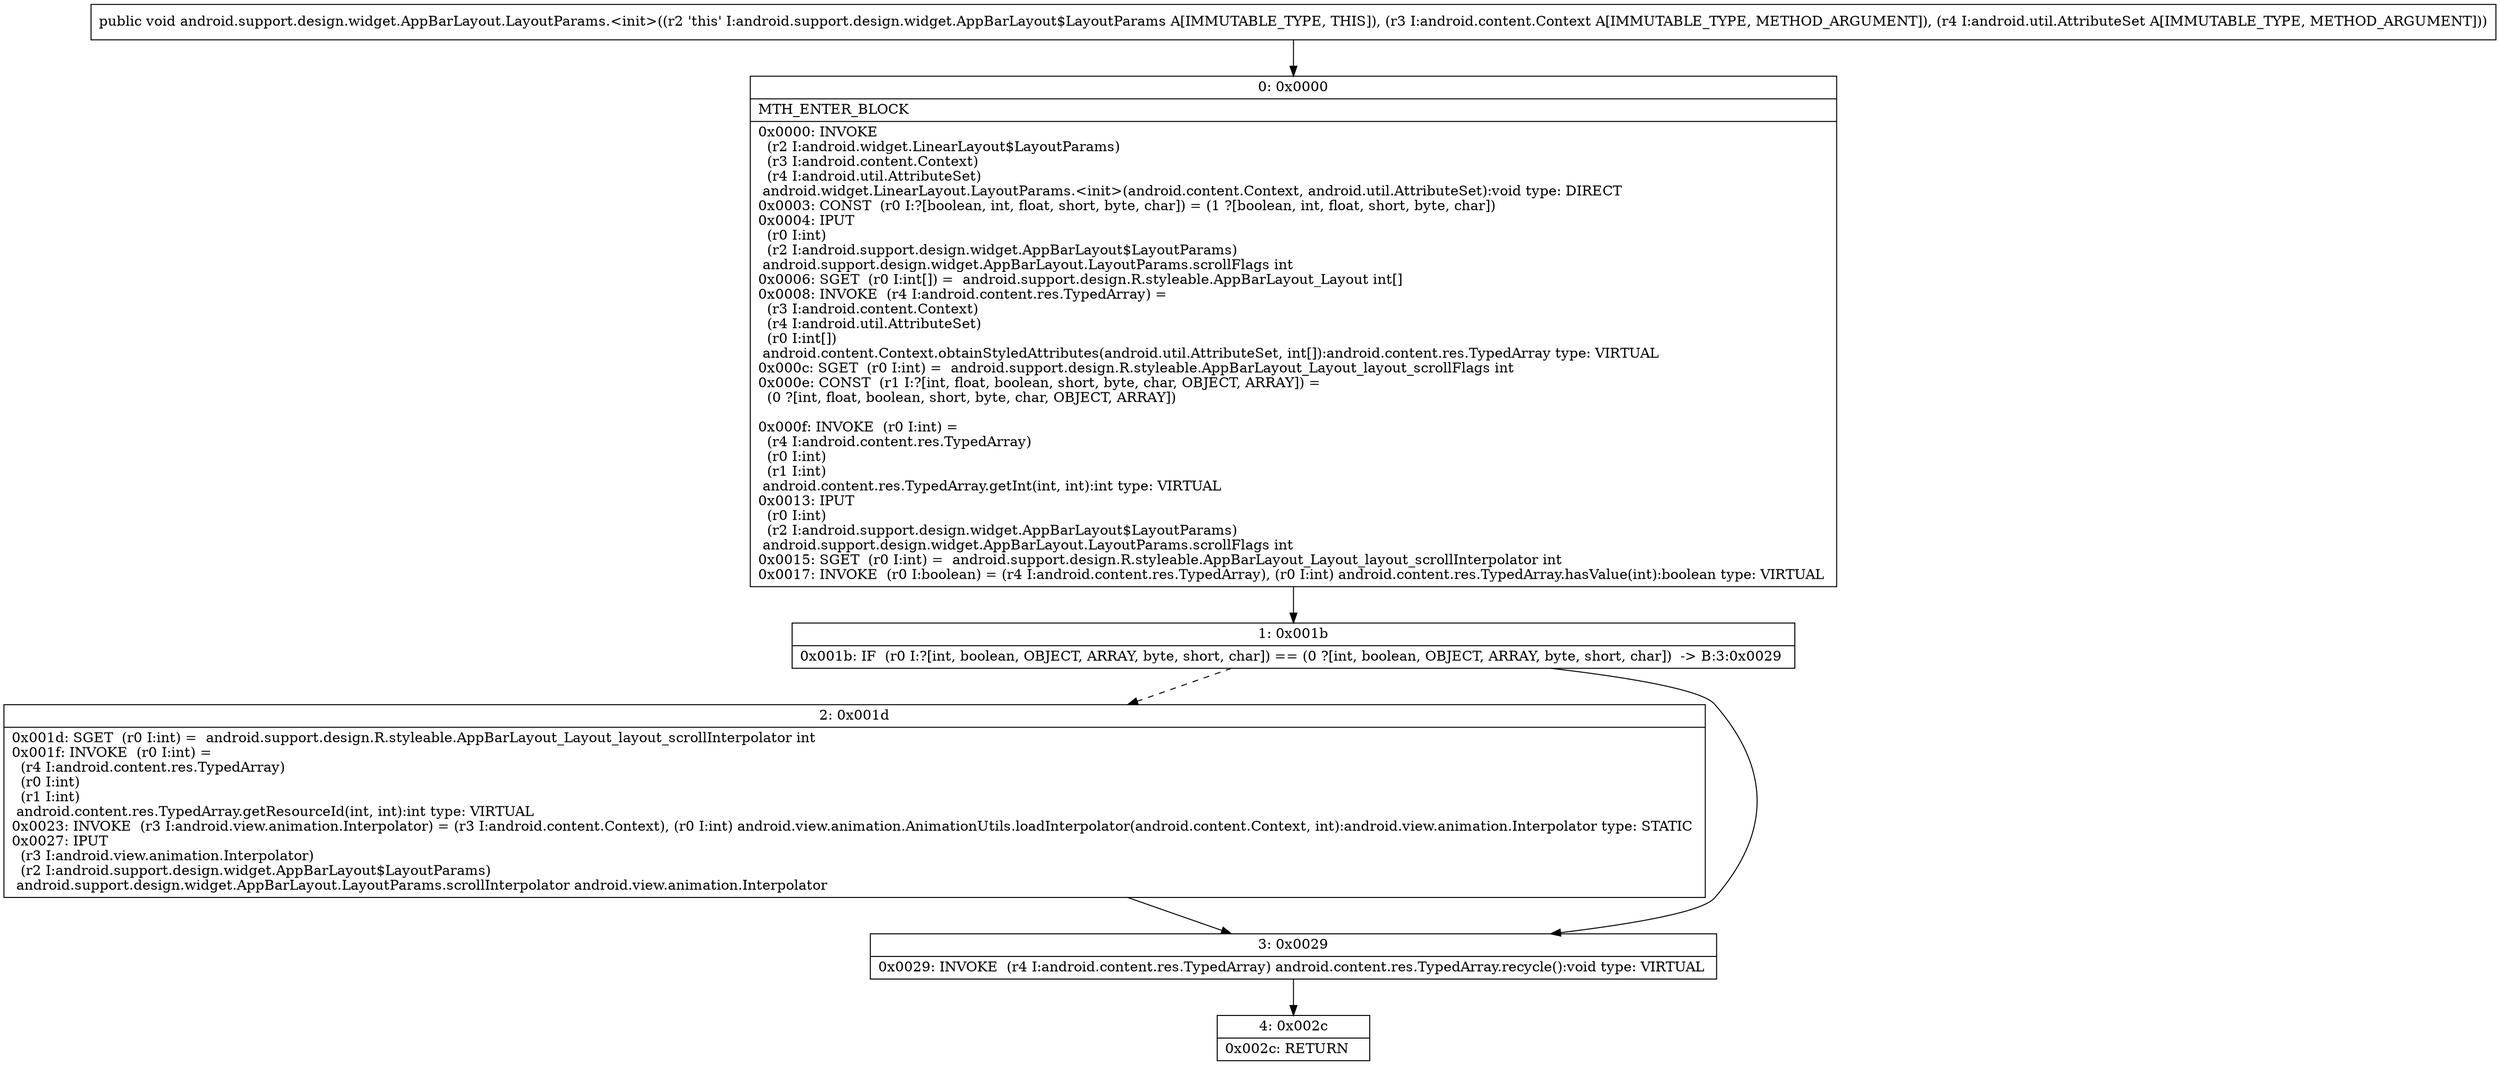 digraph "CFG forandroid.support.design.widget.AppBarLayout.LayoutParams.\<init\>(Landroid\/content\/Context;Landroid\/util\/AttributeSet;)V" {
Node_0 [shape=record,label="{0\:\ 0x0000|MTH_ENTER_BLOCK\l|0x0000: INVOKE  \l  (r2 I:android.widget.LinearLayout$LayoutParams)\l  (r3 I:android.content.Context)\l  (r4 I:android.util.AttributeSet)\l android.widget.LinearLayout.LayoutParams.\<init\>(android.content.Context, android.util.AttributeSet):void type: DIRECT \l0x0003: CONST  (r0 I:?[boolean, int, float, short, byte, char]) = (1 ?[boolean, int, float, short, byte, char]) \l0x0004: IPUT  \l  (r0 I:int)\l  (r2 I:android.support.design.widget.AppBarLayout$LayoutParams)\l android.support.design.widget.AppBarLayout.LayoutParams.scrollFlags int \l0x0006: SGET  (r0 I:int[]) =  android.support.design.R.styleable.AppBarLayout_Layout int[] \l0x0008: INVOKE  (r4 I:android.content.res.TypedArray) = \l  (r3 I:android.content.Context)\l  (r4 I:android.util.AttributeSet)\l  (r0 I:int[])\l android.content.Context.obtainStyledAttributes(android.util.AttributeSet, int[]):android.content.res.TypedArray type: VIRTUAL \l0x000c: SGET  (r0 I:int) =  android.support.design.R.styleable.AppBarLayout_Layout_layout_scrollFlags int \l0x000e: CONST  (r1 I:?[int, float, boolean, short, byte, char, OBJECT, ARRAY]) = \l  (0 ?[int, float, boolean, short, byte, char, OBJECT, ARRAY])\l \l0x000f: INVOKE  (r0 I:int) = \l  (r4 I:android.content.res.TypedArray)\l  (r0 I:int)\l  (r1 I:int)\l android.content.res.TypedArray.getInt(int, int):int type: VIRTUAL \l0x0013: IPUT  \l  (r0 I:int)\l  (r2 I:android.support.design.widget.AppBarLayout$LayoutParams)\l android.support.design.widget.AppBarLayout.LayoutParams.scrollFlags int \l0x0015: SGET  (r0 I:int) =  android.support.design.R.styleable.AppBarLayout_Layout_layout_scrollInterpolator int \l0x0017: INVOKE  (r0 I:boolean) = (r4 I:android.content.res.TypedArray), (r0 I:int) android.content.res.TypedArray.hasValue(int):boolean type: VIRTUAL \l}"];
Node_1 [shape=record,label="{1\:\ 0x001b|0x001b: IF  (r0 I:?[int, boolean, OBJECT, ARRAY, byte, short, char]) == (0 ?[int, boolean, OBJECT, ARRAY, byte, short, char])  \-\> B:3:0x0029 \l}"];
Node_2 [shape=record,label="{2\:\ 0x001d|0x001d: SGET  (r0 I:int) =  android.support.design.R.styleable.AppBarLayout_Layout_layout_scrollInterpolator int \l0x001f: INVOKE  (r0 I:int) = \l  (r4 I:android.content.res.TypedArray)\l  (r0 I:int)\l  (r1 I:int)\l android.content.res.TypedArray.getResourceId(int, int):int type: VIRTUAL \l0x0023: INVOKE  (r3 I:android.view.animation.Interpolator) = (r3 I:android.content.Context), (r0 I:int) android.view.animation.AnimationUtils.loadInterpolator(android.content.Context, int):android.view.animation.Interpolator type: STATIC \l0x0027: IPUT  \l  (r3 I:android.view.animation.Interpolator)\l  (r2 I:android.support.design.widget.AppBarLayout$LayoutParams)\l android.support.design.widget.AppBarLayout.LayoutParams.scrollInterpolator android.view.animation.Interpolator \l}"];
Node_3 [shape=record,label="{3\:\ 0x0029|0x0029: INVOKE  (r4 I:android.content.res.TypedArray) android.content.res.TypedArray.recycle():void type: VIRTUAL \l}"];
Node_4 [shape=record,label="{4\:\ 0x002c|0x002c: RETURN   \l}"];
MethodNode[shape=record,label="{public void android.support.design.widget.AppBarLayout.LayoutParams.\<init\>((r2 'this' I:android.support.design.widget.AppBarLayout$LayoutParams A[IMMUTABLE_TYPE, THIS]), (r3 I:android.content.Context A[IMMUTABLE_TYPE, METHOD_ARGUMENT]), (r4 I:android.util.AttributeSet A[IMMUTABLE_TYPE, METHOD_ARGUMENT])) }"];
MethodNode -> Node_0;
Node_0 -> Node_1;
Node_1 -> Node_2[style=dashed];
Node_1 -> Node_3;
Node_2 -> Node_3;
Node_3 -> Node_4;
}

